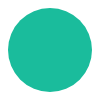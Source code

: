 <mxfile version="28.0.4">
  <diagram name="Page-1" id="xe1KxlG4cPcUfaDrOBY6">
    <mxGraphModel dx="1042" dy="527" grid="1" gridSize="10" guides="1" tooltips="1" connect="1" arrows="1" fold="1" page="1" pageScale="1" pageWidth="1000" pageHeight="1000" math="0" shadow="0">
      <root>
        <mxCell id="0" />
        <mxCell id="1" parent="0" />
        <mxCell id="j-GfJGww0naDLZrY5yXH-1" value="" style="whiteSpace=wrap;html=1;aspect=fixed;strokeColor=none;fillColor=none;" parent="1" vertex="1">
          <mxGeometry x="475" y="475" width="50" height="50" as="geometry" />
        </mxCell>
        <mxCell id="j-GfJGww0naDLZrY5yXH-2" value="" style="ellipse;whiteSpace=wrap;html=1;aspect=fixed;fillColor=light-dark(#1ABC9C,#1ABC9C);strokeColor=none;strokeWidth=5;" parent="1" vertex="1">
          <mxGeometry x="479" y="479" width="42" height="42" as="geometry" />
        </mxCell>
      </root>
    </mxGraphModel>
  </diagram>
</mxfile>
